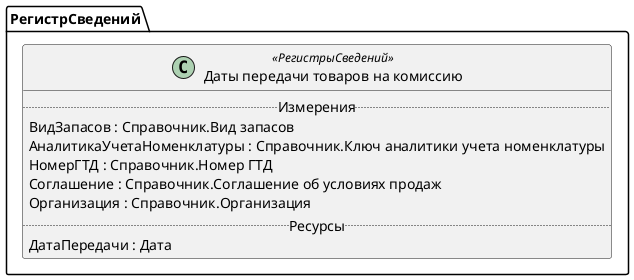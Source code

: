 ﻿@startuml ДатыПередачиТоваровНаКомиссию
'!include templates.wsd
'..\include templates.wsd
class РегистрСведений.ДатыПередачиТоваровНаКомиссию as "Даты передачи товаров на комиссию" <<РегистрыСведений>>
{
..Измерения..
ВидЗапасов : Справочник.Вид запасов
АналитикаУчетаНоменклатуры : Справочник.Ключ аналитики учета номенклатуры
НомерГТД : Справочник.Номер ГТД
Соглашение : Справочник.Соглашение об условиях продаж
Организация : Справочник.Организация
..Ресурсы..
ДатаПередачи : Дата
}
@enduml

